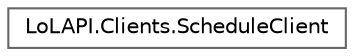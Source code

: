 digraph "Graphical Class Hierarchy"
{
 // LATEX_PDF_SIZE
  bgcolor="transparent";
  edge [fontname=Helvetica,fontsize=10,labelfontname=Helvetica,labelfontsize=10];
  node [fontname=Helvetica,fontsize=10,shape=box,height=0.2,width=0.4];
  rankdir="LR";
  Node0 [id="Node000000",label="LoLAPI.Clients.ScheduleClient",height=0.2,width=0.4,color="grey40", fillcolor="white", style="filled",URL="$class_lo_l_a_p_i_1_1_clients_1_1_schedule_client.html",tooltip=" "];
}
